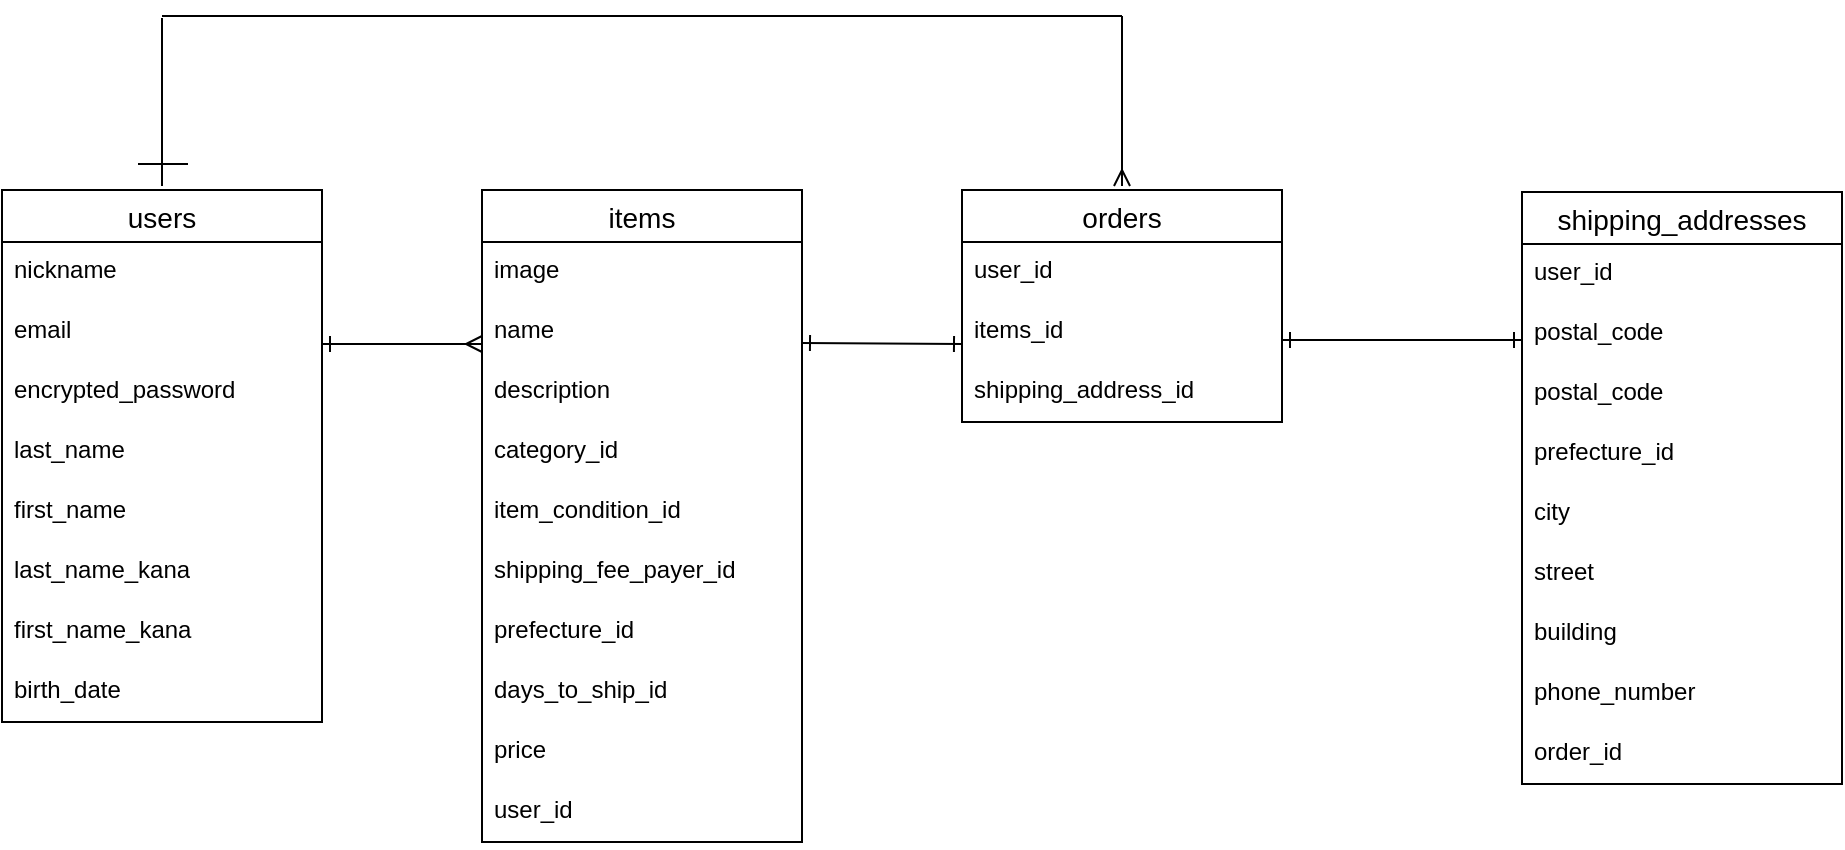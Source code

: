 <mxfile>
    <diagram id="z38oAc8pqOpxd7NJLdM5" name="ページ1">
        <mxGraphModel dx="966" dy="1723" grid="1" gridSize="10" guides="1" tooltips="1" connect="1" arrows="1" fold="1" page="1" pageScale="1" pageWidth="827" pageHeight="1169" math="0" shadow="0">
            <root>
                <mxCell id="0"/>
                <mxCell id="1" parent="0"/>
                <mxCell id="60" value="" style="endArrow=ERmany;html=1;rounded=0;startArrow=ERone;startFill=0;endFill=0;" edge="1" parent="1">
                    <mxGeometry relative="1" as="geometry">
                        <mxPoint x="200" y="39" as="sourcePoint"/>
                        <mxPoint x="280" y="39" as="targetPoint"/>
                    </mxGeometry>
                </mxCell>
                <mxCell id="136" value="users" style="swimlane;fontStyle=0;childLayout=stackLayout;horizontal=1;startSize=26;horizontalStack=0;resizeParent=1;resizeParentMax=0;resizeLast=0;collapsible=1;marginBottom=0;align=center;fontSize=14;" vertex="1" parent="1">
                    <mxGeometry x="40" y="-38" width="160" height="266" as="geometry"/>
                </mxCell>
                <mxCell id="241" value="nickname" style="text;strokeColor=none;fillColor=none;spacingLeft=4;spacingRight=4;overflow=hidden;rotatable=0;points=[[0,0.5],[1,0.5]];portConstraint=eastwest;fontSize=12;whiteSpace=wrap;html=1;" vertex="1" parent="136">
                    <mxGeometry y="26" width="160" height="30" as="geometry"/>
                </mxCell>
                <mxCell id="138" value="email" style="text;strokeColor=none;fillColor=none;spacingLeft=4;spacingRight=4;overflow=hidden;rotatable=0;points=[[0,0.5],[1,0.5]];portConstraint=eastwest;fontSize=12;whiteSpace=wrap;html=1;" vertex="1" parent="136">
                    <mxGeometry y="56" width="160" height="30" as="geometry"/>
                </mxCell>
                <mxCell id="139" value="encrypted_password" style="text;strokeColor=none;fillColor=none;spacingLeft=4;spacingRight=4;overflow=hidden;rotatable=0;points=[[0,0.5],[1,0.5]];portConstraint=eastwest;fontSize=12;whiteSpace=wrap;html=1;" vertex="1" parent="136">
                    <mxGeometry y="86" width="160" height="30" as="geometry"/>
                </mxCell>
                <mxCell id="202" value="last_name" style="text;strokeColor=none;fillColor=none;spacingLeft=4;spacingRight=4;overflow=hidden;rotatable=0;points=[[0,0.5],[1,0.5]];portConstraint=eastwest;fontSize=12;whiteSpace=wrap;html=1;" vertex="1" parent="136">
                    <mxGeometry y="116" width="160" height="30" as="geometry"/>
                </mxCell>
                <mxCell id="201" value="first_name" style="text;strokeColor=none;fillColor=none;spacingLeft=4;spacingRight=4;overflow=hidden;rotatable=0;points=[[0,0.5],[1,0.5]];portConstraint=eastwest;fontSize=12;whiteSpace=wrap;html=1;" vertex="1" parent="136">
                    <mxGeometry y="146" width="160" height="30" as="geometry"/>
                </mxCell>
                <mxCell id="204" value="last_name_kana" style="text;strokeColor=none;fillColor=none;spacingLeft=4;spacingRight=4;overflow=hidden;rotatable=0;points=[[0,0.5],[1,0.5]];portConstraint=eastwest;fontSize=12;whiteSpace=wrap;html=1;" vertex="1" parent="136">
                    <mxGeometry y="176" width="160" height="30" as="geometry"/>
                </mxCell>
                <mxCell id="203" value="first_name_kana" style="text;strokeColor=none;fillColor=none;spacingLeft=4;spacingRight=4;overflow=hidden;rotatable=0;points=[[0,0.5],[1,0.5]];portConstraint=eastwest;fontSize=12;whiteSpace=wrap;html=1;" vertex="1" parent="136">
                    <mxGeometry y="206" width="160" height="30" as="geometry"/>
                </mxCell>
                <mxCell id="205" value="birth_date" style="text;strokeColor=none;fillColor=none;spacingLeft=4;spacingRight=4;overflow=hidden;rotatable=0;points=[[0,0.5],[1,0.5]];portConstraint=eastwest;fontSize=12;whiteSpace=wrap;html=1;" vertex="1" parent="136">
                    <mxGeometry y="236" width="160" height="30" as="geometry"/>
                </mxCell>
                <mxCell id="140" value="items" style="swimlane;fontStyle=0;childLayout=stackLayout;horizontal=1;startSize=26;horizontalStack=0;resizeParent=1;resizeParentMax=0;resizeLast=0;collapsible=1;marginBottom=0;align=center;fontSize=14;" vertex="1" parent="1">
                    <mxGeometry x="280" y="-38" width="160" height="326" as="geometry"/>
                </mxCell>
                <mxCell id="142" value="image" style="text;strokeColor=none;fillColor=none;spacingLeft=4;spacingRight=4;overflow=hidden;rotatable=0;points=[[0,0.5],[1,0.5]];portConstraint=eastwest;fontSize=12;whiteSpace=wrap;html=1;" vertex="1" parent="140">
                    <mxGeometry y="26" width="160" height="30" as="geometry"/>
                </mxCell>
                <mxCell id="143" value="name" style="text;strokeColor=none;fillColor=none;spacingLeft=4;spacingRight=4;overflow=hidden;rotatable=0;points=[[0,0.5],[1,0.5]];portConstraint=eastwest;fontSize=12;whiteSpace=wrap;html=1;" vertex="1" parent="140">
                    <mxGeometry y="56" width="160" height="30" as="geometry"/>
                </mxCell>
                <mxCell id="144" value="description" style="text;strokeColor=none;fillColor=none;spacingLeft=4;spacingRight=4;overflow=hidden;rotatable=0;points=[[0,0.5],[1,0.5]];portConstraint=eastwest;fontSize=12;whiteSpace=wrap;html=1;" vertex="1" parent="140">
                    <mxGeometry y="86" width="160" height="30" as="geometry"/>
                </mxCell>
                <mxCell id="145" value="category_id" style="text;strokeColor=none;fillColor=none;spacingLeft=4;spacingRight=4;overflow=hidden;rotatable=0;points=[[0,0.5],[1,0.5]];portConstraint=eastwest;fontSize=12;whiteSpace=wrap;html=1;" vertex="1" parent="140">
                    <mxGeometry y="116" width="160" height="30" as="geometry"/>
                </mxCell>
                <mxCell id="213" value="item_condition_id" style="text;strokeColor=none;fillColor=none;spacingLeft=4;spacingRight=4;overflow=hidden;rotatable=0;points=[[0,0.5],[1,0.5]];portConstraint=eastwest;fontSize=12;whiteSpace=wrap;html=1;" vertex="1" parent="140">
                    <mxGeometry y="146" width="160" height="30" as="geometry"/>
                </mxCell>
                <mxCell id="146" value="shipping_fee_payer_id" style="text;strokeColor=none;fillColor=none;spacingLeft=4;spacingRight=4;overflow=hidden;rotatable=0;points=[[0,0.5],[1,0.5]];portConstraint=eastwest;fontSize=12;whiteSpace=wrap;html=1;" vertex="1" parent="140">
                    <mxGeometry y="176" width="160" height="30" as="geometry"/>
                </mxCell>
                <mxCell id="210" value="prefecture_id" style="text;strokeColor=none;fillColor=none;spacingLeft=4;spacingRight=4;overflow=hidden;rotatable=0;points=[[0,0.5],[1,0.5]];portConstraint=eastwest;fontSize=12;whiteSpace=wrap;html=1;" vertex="1" parent="140">
                    <mxGeometry y="206" width="160" height="30" as="geometry"/>
                </mxCell>
                <mxCell id="212" value="days_to_ship_id" style="text;strokeColor=none;fillColor=none;spacingLeft=4;spacingRight=4;overflow=hidden;rotatable=0;points=[[0,0.5],[1,0.5]];portConstraint=eastwest;fontSize=12;whiteSpace=wrap;html=1;" vertex="1" parent="140">
                    <mxGeometry y="236" width="160" height="30" as="geometry"/>
                </mxCell>
                <mxCell id="214" value="price" style="text;strokeColor=none;fillColor=none;spacingLeft=4;spacingRight=4;overflow=hidden;rotatable=0;points=[[0,0.5],[1,0.5]];portConstraint=eastwest;fontSize=12;whiteSpace=wrap;html=1;" vertex="1" parent="140">
                    <mxGeometry y="266" width="160" height="30" as="geometry"/>
                </mxCell>
                <mxCell id="211" value="user_id" style="text;strokeColor=none;fillColor=none;spacingLeft=4;spacingRight=4;overflow=hidden;rotatable=0;points=[[0,0.5],[1,0.5]];portConstraint=eastwest;fontSize=12;whiteSpace=wrap;html=1;" vertex="1" parent="140">
                    <mxGeometry y="296" width="160" height="30" as="geometry"/>
                </mxCell>
                <mxCell id="149" value="orders" style="swimlane;fontStyle=0;childLayout=stackLayout;horizontal=1;startSize=26;horizontalStack=0;resizeParent=1;resizeParentMax=0;resizeLast=0;collapsible=1;marginBottom=0;align=center;fontSize=14;" vertex="1" parent="1">
                    <mxGeometry x="520" y="-38" width="160" height="116" as="geometry"/>
                </mxCell>
                <mxCell id="217" value="user_id" style="text;strokeColor=none;fillColor=none;spacingLeft=4;spacingRight=4;overflow=hidden;rotatable=0;points=[[0,0.5],[1,0.5]];portConstraint=eastwest;fontSize=12;whiteSpace=wrap;html=1;" vertex="1" parent="149">
                    <mxGeometry y="26" width="160" height="30" as="geometry"/>
                </mxCell>
                <mxCell id="151" value="items_id" style="text;strokeColor=none;fillColor=none;spacingLeft=4;spacingRight=4;overflow=hidden;rotatable=0;points=[[0,0.5],[1,0.5]];portConstraint=eastwest;fontSize=12;whiteSpace=wrap;html=1;" vertex="1" parent="149">
                    <mxGeometry y="56" width="160" height="30" as="geometry"/>
                </mxCell>
                <mxCell id="155" value="" style="endArrow=ERone;html=1;rounded=0;startArrow=ERone;startFill=0;endFill=0;" edge="1" parent="149">
                    <mxGeometry relative="1" as="geometry">
                        <mxPoint x="-80" y="76.5" as="sourcePoint"/>
                        <mxPoint y="77" as="targetPoint"/>
                    </mxGeometry>
                </mxCell>
                <mxCell id="152" value="shipping_address_id" style="text;strokeColor=none;fillColor=none;spacingLeft=4;spacingRight=4;overflow=hidden;rotatable=0;points=[[0,0.5],[1,0.5]];portConstraint=eastwest;fontSize=12;whiteSpace=wrap;html=1;" vertex="1" parent="149">
                    <mxGeometry y="86" width="160" height="30" as="geometry"/>
                </mxCell>
                <mxCell id="159" value="shipping_addresses" style="swimlane;fontStyle=0;childLayout=stackLayout;horizontal=1;startSize=26;horizontalStack=0;resizeParent=1;resizeParentMax=0;resizeLast=0;collapsible=1;marginBottom=0;align=center;fontSize=14;" vertex="1" parent="1">
                    <mxGeometry x="800" y="-37" width="160" height="296" as="geometry"/>
                </mxCell>
                <mxCell id="160" value="user_id" style="text;strokeColor=none;fillColor=none;spacingLeft=4;spacingRight=4;overflow=hidden;rotatable=0;points=[[0,0.5],[1,0.5]];portConstraint=eastwest;fontSize=12;whiteSpace=wrap;html=1;" vertex="1" parent="159">
                    <mxGeometry y="26" width="160" height="30" as="geometry"/>
                </mxCell>
                <mxCell id="244" value="postal_code" style="text;strokeColor=none;fillColor=none;spacingLeft=4;spacingRight=4;overflow=hidden;rotatable=0;points=[[0,0.5],[1,0.5]];portConstraint=eastwest;fontSize=12;whiteSpace=wrap;html=1;" vertex="1" parent="159">
                    <mxGeometry y="56" width="160" height="30" as="geometry"/>
                </mxCell>
                <mxCell id="161" value="postal_code" style="text;strokeColor=none;fillColor=none;spacingLeft=4;spacingRight=4;overflow=hidden;rotatable=0;points=[[0,0.5],[1,0.5]];portConstraint=eastwest;fontSize=12;whiteSpace=wrap;html=1;" vertex="1" parent="159">
                    <mxGeometry y="86" width="160" height="30" as="geometry"/>
                </mxCell>
                <mxCell id="162" value="prefecture_id" style="text;strokeColor=none;fillColor=none;spacingLeft=4;spacingRight=4;overflow=hidden;rotatable=0;points=[[0,0.5],[1,0.5]];portConstraint=eastwest;fontSize=12;whiteSpace=wrap;html=1;" vertex="1" parent="159">
                    <mxGeometry y="116" width="160" height="30" as="geometry"/>
                </mxCell>
                <mxCell id="164" value="city" style="text;strokeColor=none;fillColor=none;spacingLeft=4;spacingRight=4;overflow=hidden;rotatable=0;points=[[0,0.5],[1,0.5]];portConstraint=eastwest;fontSize=12;whiteSpace=wrap;html=1;" vertex="1" parent="159">
                    <mxGeometry y="146" width="160" height="30" as="geometry"/>
                </mxCell>
                <mxCell id="163" value="street" style="text;strokeColor=none;fillColor=none;spacingLeft=4;spacingRight=4;overflow=hidden;rotatable=0;points=[[0,0.5],[1,0.5]];portConstraint=eastwest;fontSize=12;whiteSpace=wrap;html=1;" vertex="1" parent="159">
                    <mxGeometry y="176" width="160" height="30" as="geometry"/>
                </mxCell>
                <mxCell id="165" value="building" style="text;strokeColor=none;fillColor=none;spacingLeft=4;spacingRight=4;overflow=hidden;rotatable=0;points=[[0,0.5],[1,0.5]];portConstraint=eastwest;fontSize=12;whiteSpace=wrap;html=1;" vertex="1" parent="159">
                    <mxGeometry y="206" width="160" height="30" as="geometry"/>
                </mxCell>
                <mxCell id="166" value="phone_number" style="text;strokeColor=none;fillColor=none;spacingLeft=4;spacingRight=4;overflow=hidden;rotatable=0;points=[[0,0.5],[1,0.5]];portConstraint=eastwest;fontSize=12;whiteSpace=wrap;html=1;" vertex="1" parent="159">
                    <mxGeometry y="236" width="160" height="30" as="geometry"/>
                </mxCell>
                <mxCell id="242" value="order_id" style="text;strokeColor=none;fillColor=none;spacingLeft=4;spacingRight=4;overflow=hidden;rotatable=0;points=[[0,0.5],[1,0.5]];portConstraint=eastwest;fontSize=12;whiteSpace=wrap;html=1;" vertex="1" parent="159">
                    <mxGeometry y="266" width="160" height="30" as="geometry"/>
                </mxCell>
                <mxCell id="193" value="" style="line;strokeWidth=1;html=1;fillColor=none;" vertex="1" parent="1">
                    <mxGeometry x="120" y="-130" width="480" height="10" as="geometry"/>
                </mxCell>
                <mxCell id="194" value="" style="line;strokeWidth=1;direction=south;html=1;fillColor=none;" vertex="1" parent="1">
                    <mxGeometry x="115" y="-124" width="10" height="84" as="geometry"/>
                </mxCell>
                <mxCell id="197" value="" style="endArrow=ERmany;html=1;rounded=0;startArrow=none;startFill=0;endFill=0;" edge="1" parent="1">
                    <mxGeometry relative="1" as="geometry">
                        <mxPoint x="600" y="-125" as="sourcePoint"/>
                        <mxPoint x="600" y="-40" as="targetPoint"/>
                    </mxGeometry>
                </mxCell>
                <mxCell id="198" value="" style="line;strokeWidth=1;html=1;" vertex="1" parent="1">
                    <mxGeometry x="108" y="-56" width="25" height="10" as="geometry"/>
                </mxCell>
                <mxCell id="243" value="" style="endArrow=ERone;html=1;rounded=0;startArrow=ERone;startFill=0;endFill=0;exitX=0.981;exitY=0.733;exitDx=0;exitDy=0;exitPerimeter=0;" edge="1" parent="1">
                    <mxGeometry relative="1" as="geometry">
                        <mxPoint x="680" y="36.99" as="sourcePoint"/>
                        <mxPoint x="800" y="37" as="targetPoint"/>
                    </mxGeometry>
                </mxCell>
            </root>
        </mxGraphModel>
    </diagram>
</mxfile>